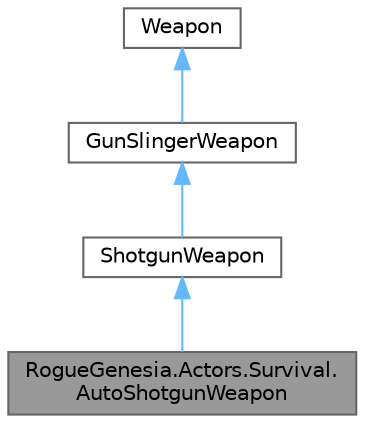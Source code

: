 digraph "RogueGenesia.Actors.Survival.AutoShotgunWeapon"
{
 // LATEX_PDF_SIZE
  bgcolor="transparent";
  edge [fontname=Helvetica,fontsize=10,labelfontname=Helvetica,labelfontsize=10];
  node [fontname=Helvetica,fontsize=10,shape=box,height=0.2,width=0.4];
  Node1 [label="RogueGenesia.Actors.Survival.\lAutoShotgunWeapon",height=0.2,width=0.4,color="gray40", fillcolor="grey60", style="filled", fontcolor="black",tooltip=" "];
  Node2 -> Node1 [dir="back",color="steelblue1",style="solid"];
  Node2 [label="ShotgunWeapon",height=0.2,width=0.4,color="gray40", fillcolor="white", style="filled",URL="$class_rogue_genesia_1_1_actors_1_1_survival_1_1_shotgun_weapon.html",tooltip=" "];
  Node3 -> Node2 [dir="back",color="steelblue1",style="solid"];
  Node3 [label="GunSlingerWeapon",height=0.2,width=0.4,color="gray40", fillcolor="white", style="filled",URL="$class_rogue_genesia_1_1_actors_1_1_survival_1_1_gun_slinger_weapon.html",tooltip=" "];
  Node4 -> Node3 [dir="back",color="steelblue1",style="solid"];
  Node4 [label="Weapon",height=0.2,width=0.4,color="gray40", fillcolor="white", style="filled",URL="$class_rogue_genesia_1_1_actors_1_1_survival_1_1_weapon.html",tooltip=" "];
}
